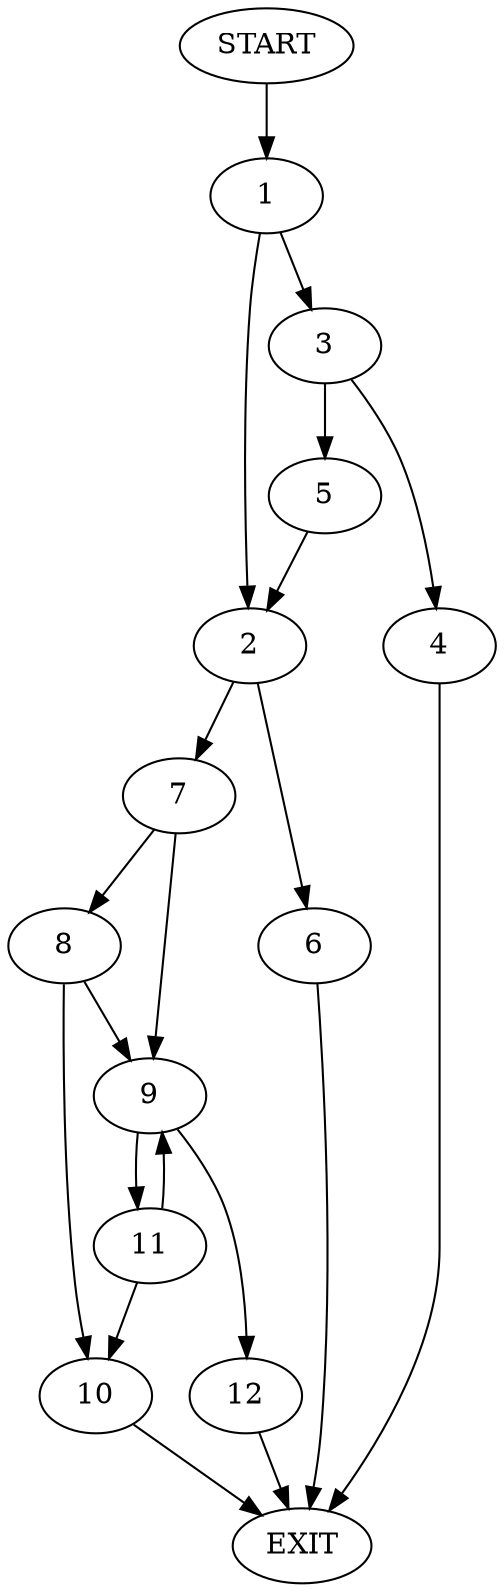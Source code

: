 digraph {
0 [label="START"]
13 [label="EXIT"]
0 -> 1
1 -> 2
1 -> 3
3 -> 4
3 -> 5
2 -> 6
2 -> 7
5 -> 2
4 -> 13
6 -> 13
7 -> 8
7 -> 9
8 -> 10
8 -> 9
9 -> 11
9 -> 12
10 -> 13
11 -> 10
11 -> 9
12 -> 13
}
